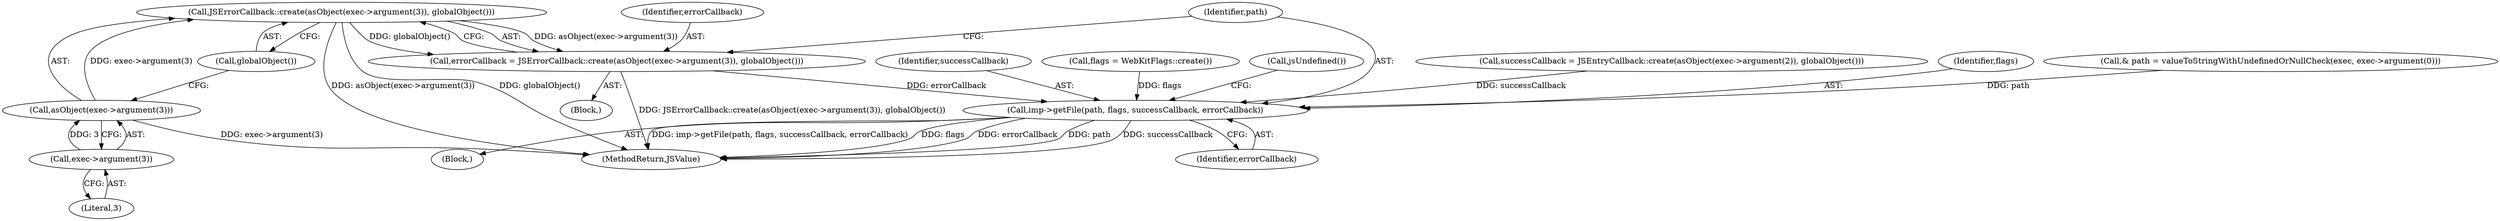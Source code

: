 digraph "0_Chrome_b944f670bb7a8a919daac497a4ea0536c954c201_3@API" {
"1000237" [label="(Call,JSErrorCallback::create(asObject(exec->argument(3)), globalObject()))"];
"1000238" [label="(Call,asObject(exec->argument(3)))"];
"1000239" [label="(Call,exec->argument(3))"];
"1000235" [label="(Call,errorCallback = JSErrorCallback::create(asObject(exec->argument(3)), globalObject()))"];
"1000242" [label="(Call,imp->getFile(path, flags, successCallback, errorCallback))"];
"1000120" [label="(Call,& path = valueToStringWithUndefinedOrNullCheck(exec, exec->argument(0)))"];
"1000241" [label="(Call,globalObject())"];
"1000102" [label="(Block,)"];
"1000245" [label="(Identifier,successCallback)"];
"1000157" [label="(Call,flags = WebKitFlags::create())"];
"1000242" [label="(Call,imp->getFile(path, flags, successCallback, errorCallback))"];
"1000237" [label="(Call,JSErrorCallback::create(asObject(exec->argument(3)), globalObject()))"];
"1000239" [label="(Call,exec->argument(3))"];
"1000248" [label="(Call,jsUndefined())"];
"1000238" [label="(Call,asObject(exec->argument(3)))"];
"1000207" [label="(Call,successCallback = JSEntryCallback::create(asObject(exec->argument(2)), globalObject()))"];
"1000249" [label="(MethodReturn,JSValue)"];
"1000236" [label="(Identifier,errorCallback)"];
"1000246" [label="(Identifier,errorCallback)"];
"1000240" [label="(Literal,3)"];
"1000225" [label="(Block,)"];
"1000243" [label="(Identifier,path)"];
"1000235" [label="(Call,errorCallback = JSErrorCallback::create(asObject(exec->argument(3)), globalObject()))"];
"1000244" [label="(Identifier,flags)"];
"1000237" -> "1000235"  [label="AST: "];
"1000237" -> "1000241"  [label="CFG: "];
"1000238" -> "1000237"  [label="AST: "];
"1000241" -> "1000237"  [label="AST: "];
"1000235" -> "1000237"  [label="CFG: "];
"1000237" -> "1000249"  [label="DDG: asObject(exec->argument(3))"];
"1000237" -> "1000249"  [label="DDG: globalObject()"];
"1000237" -> "1000235"  [label="DDG: asObject(exec->argument(3))"];
"1000237" -> "1000235"  [label="DDG: globalObject()"];
"1000238" -> "1000237"  [label="DDG: exec->argument(3)"];
"1000238" -> "1000239"  [label="CFG: "];
"1000239" -> "1000238"  [label="AST: "];
"1000241" -> "1000238"  [label="CFG: "];
"1000238" -> "1000249"  [label="DDG: exec->argument(3)"];
"1000239" -> "1000238"  [label="DDG: 3"];
"1000239" -> "1000240"  [label="CFG: "];
"1000240" -> "1000239"  [label="AST: "];
"1000235" -> "1000225"  [label="AST: "];
"1000236" -> "1000235"  [label="AST: "];
"1000243" -> "1000235"  [label="CFG: "];
"1000235" -> "1000249"  [label="DDG: JSErrorCallback::create(asObject(exec->argument(3)), globalObject())"];
"1000235" -> "1000242"  [label="DDG: errorCallback"];
"1000242" -> "1000102"  [label="AST: "];
"1000242" -> "1000246"  [label="CFG: "];
"1000243" -> "1000242"  [label="AST: "];
"1000244" -> "1000242"  [label="AST: "];
"1000245" -> "1000242"  [label="AST: "];
"1000246" -> "1000242"  [label="AST: "];
"1000248" -> "1000242"  [label="CFG: "];
"1000242" -> "1000249"  [label="DDG: successCallback"];
"1000242" -> "1000249"  [label="DDG: imp->getFile(path, flags, successCallback, errorCallback)"];
"1000242" -> "1000249"  [label="DDG: flags"];
"1000242" -> "1000249"  [label="DDG: errorCallback"];
"1000242" -> "1000249"  [label="DDG: path"];
"1000120" -> "1000242"  [label="DDG: path"];
"1000157" -> "1000242"  [label="DDG: flags"];
"1000207" -> "1000242"  [label="DDG: successCallback"];
}
